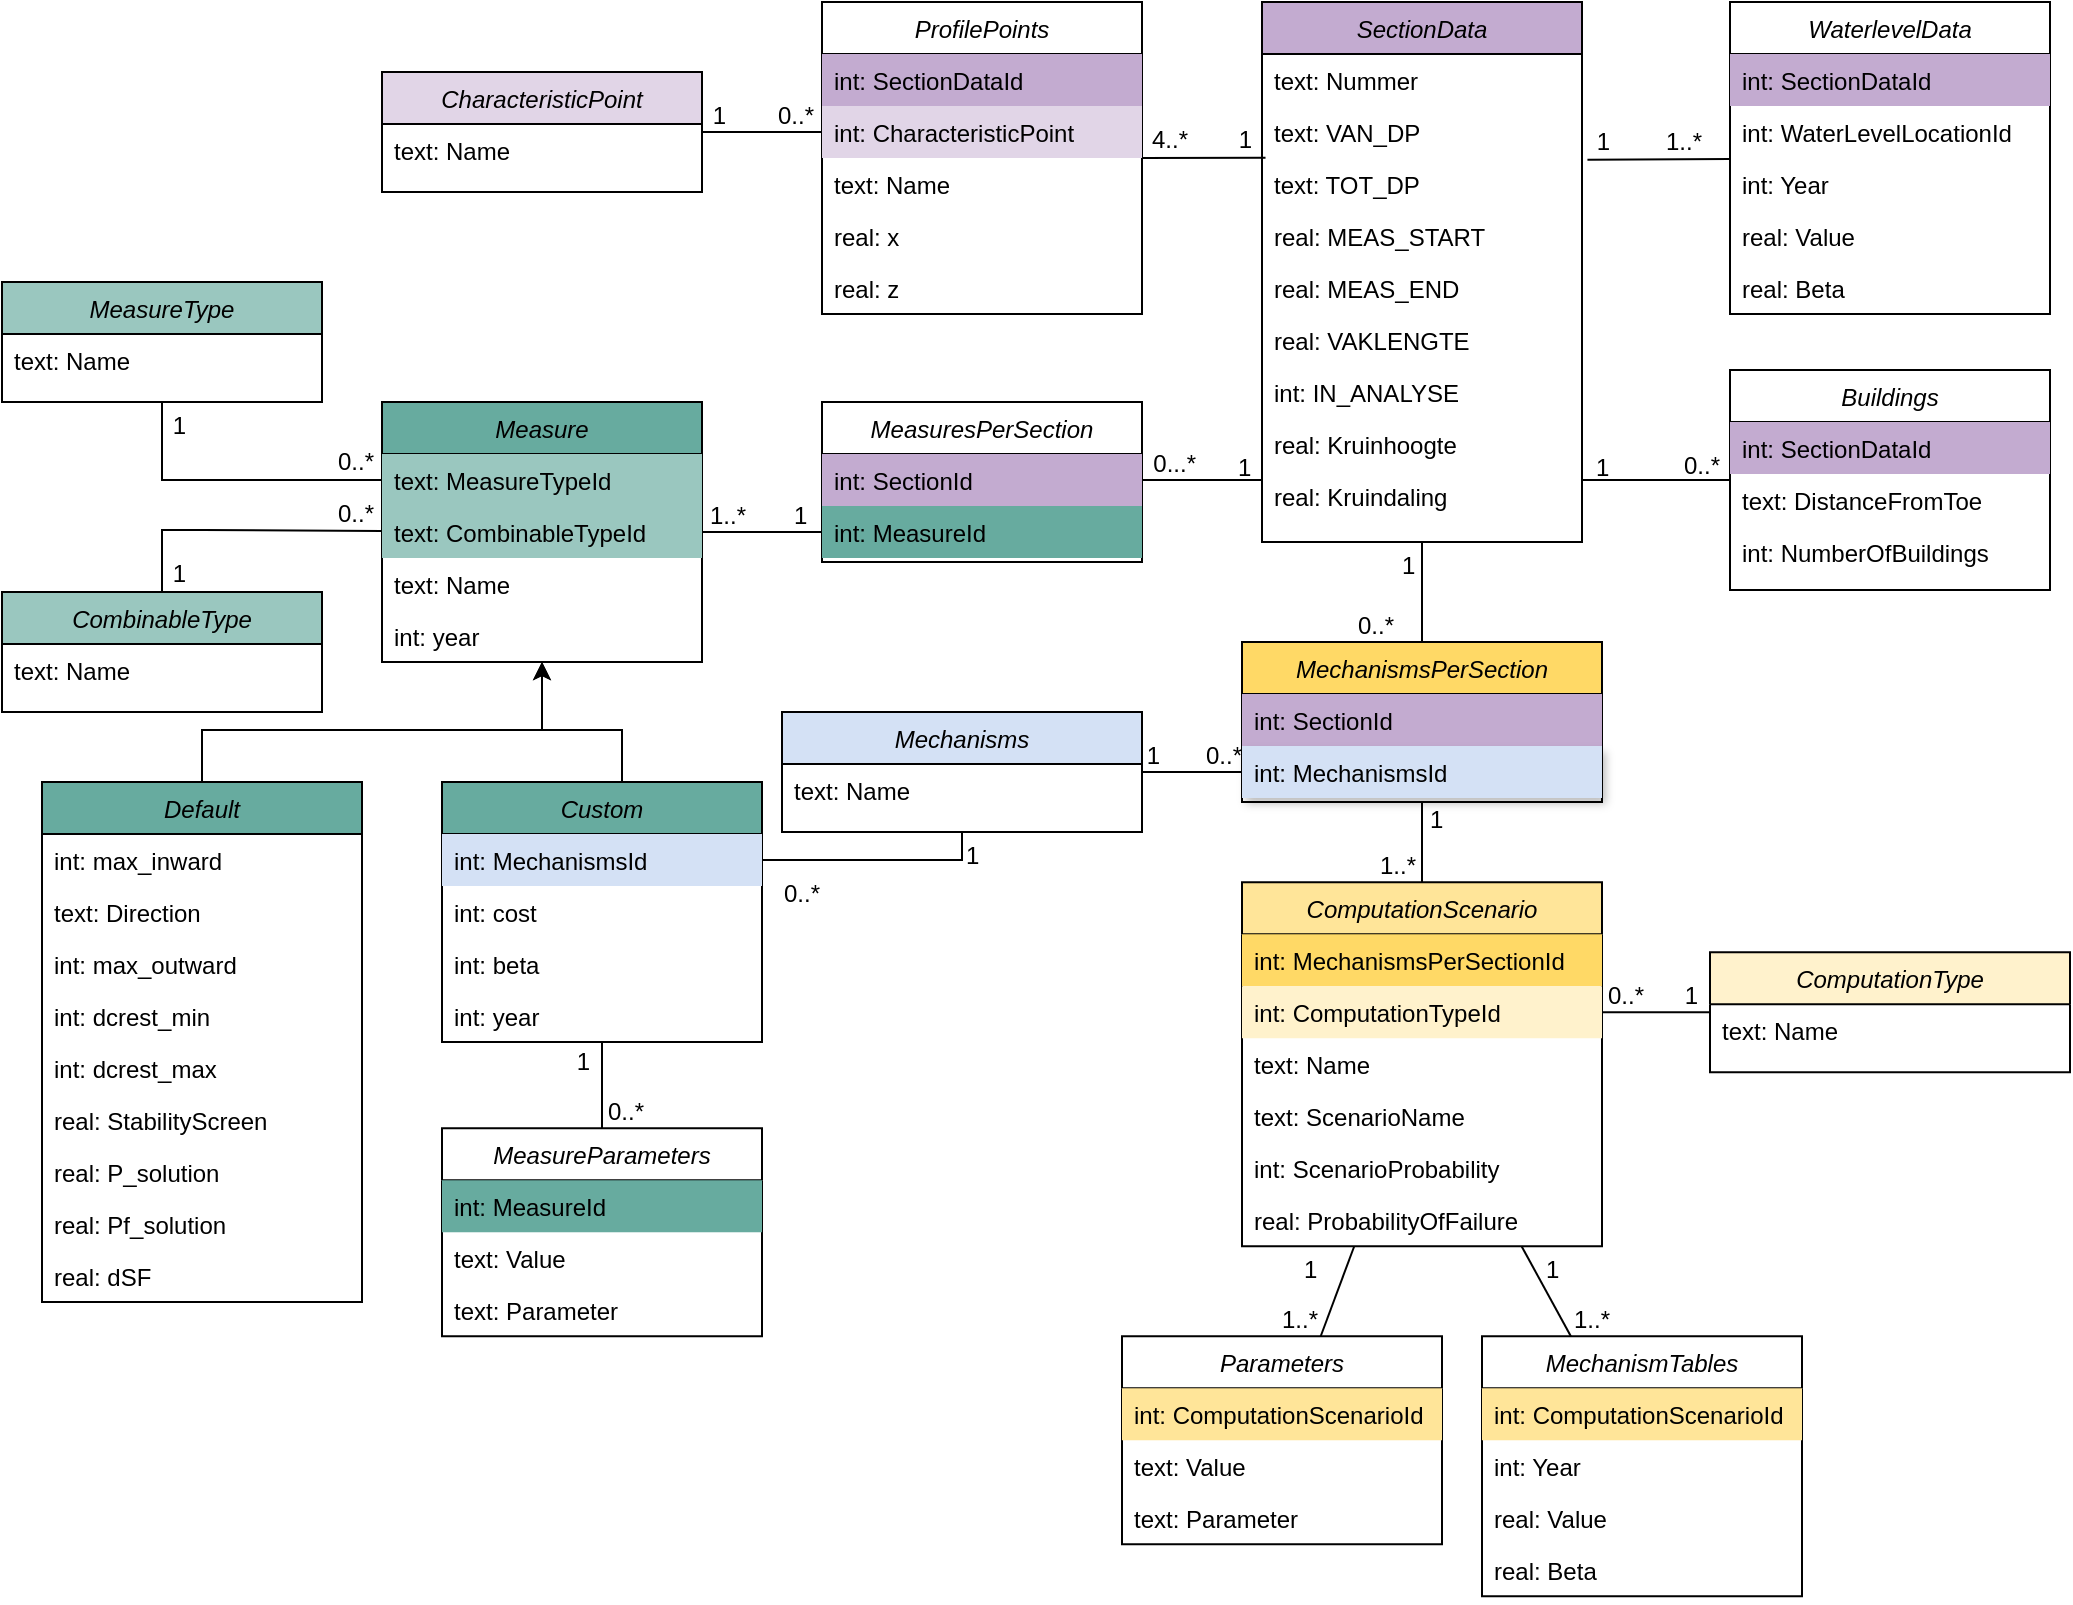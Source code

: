 <mxfile version="21.1.7" type="device">
  <diagram id="mNjlnYg_nOjF6Y673tMy" name="EntityDiagram">
    <mxGraphModel dx="1594" dy="718" grid="1" gridSize="10" guides="1" tooltips="1" connect="1" arrows="1" fold="1" page="1" pageScale="1" pageWidth="1100" pageHeight="850" math="0" shadow="0">
      <root>
        <mxCell id="0" />
        <mxCell id="1" parent="0" />
        <mxCell id="DPpyQiqgtJ2B7GOdtgdo-106" style="edgeStyle=orthogonalEdgeStyle;rounded=0;orthogonalLoop=1;jettySize=auto;html=1;" parent="1" source="DPpyQiqgtJ2B7GOdtgdo-73" target="hgPO8VJ0kVFjweFeaP9n-5" edge="1">
          <mxGeometry relative="1" as="geometry">
            <Array as="points">
              <mxPoint x="160" y="390" />
              <mxPoint x="330" y="390" />
            </Array>
          </mxGeometry>
        </mxCell>
        <mxCell id="DPpyQiqgtJ2B7GOdtgdo-107" style="edgeStyle=orthogonalEdgeStyle;rounded=0;orthogonalLoop=1;jettySize=auto;html=1;" parent="1" source="DPpyQiqgtJ2B7GOdtgdo-87" target="hgPO8VJ0kVFjweFeaP9n-5" edge="1">
          <mxGeometry relative="1" as="geometry">
            <Array as="points">
              <mxPoint x="370" y="390" />
              <mxPoint x="330" y="390" />
            </Array>
          </mxGeometry>
        </mxCell>
        <mxCell id="hgPO8VJ0kVFjweFeaP9n-5" value="Measure" style="swimlane;fontStyle=2;align=center;verticalAlign=top;childLayout=stackLayout;horizontal=1;startSize=26;horizontalStack=0;resizeParent=1;resizeLast=0;collapsible=1;marginBottom=0;rounded=0;shadow=0;strokeWidth=1;fillColor=#67AB9F;" parent="1" vertex="1">
          <mxGeometry x="250" y="226" width="160" height="130" as="geometry">
            <mxRectangle x="230" y="140" width="160" height="26" as="alternateBounds" />
          </mxGeometry>
        </mxCell>
        <mxCell id="hgPO8VJ0kVFjweFeaP9n-7" value="text: MeasureTypeId" style="text;align=left;verticalAlign=top;spacingLeft=4;spacingRight=4;overflow=hidden;rotatable=0;points=[[0,0.5],[1,0.5]];portConstraint=eastwest;rounded=0;shadow=0;html=0;fillColor=#9AC7BF;" parent="hgPO8VJ0kVFjweFeaP9n-5" vertex="1">
          <mxGeometry y="26" width="160" height="26" as="geometry" />
        </mxCell>
        <mxCell id="hgPO8VJ0kVFjweFeaP9n-9" value="text: CombinableTypeId" style="text;align=left;verticalAlign=top;spacingLeft=4;spacingRight=4;overflow=hidden;rotatable=0;points=[[0,0.5],[1,0.5]];portConstraint=eastwest;fillColor=#9AC7BF;" parent="hgPO8VJ0kVFjweFeaP9n-5" vertex="1">
          <mxGeometry y="52" width="160" height="26" as="geometry" />
        </mxCell>
        <mxCell id="hgPO8VJ0kVFjweFeaP9n-6" value="text: Name" style="text;align=left;verticalAlign=top;spacingLeft=4;spacingRight=4;overflow=hidden;rotatable=0;points=[[0,0.5],[1,0.5]];portConstraint=eastwest;rounded=0;shadow=0;html=0;" parent="hgPO8VJ0kVFjweFeaP9n-5" vertex="1">
          <mxGeometry y="78" width="160" height="26" as="geometry" />
        </mxCell>
        <mxCell id="hgPO8VJ0kVFjweFeaP9n-11" value="int: year" style="text;align=left;verticalAlign=top;spacingLeft=4;spacingRight=4;overflow=hidden;rotatable=0;points=[[0,0.5],[1,0.5]];portConstraint=eastwest;" parent="hgPO8VJ0kVFjweFeaP9n-5" vertex="1">
          <mxGeometry y="104" width="160" height="26" as="geometry" />
        </mxCell>
        <mxCell id="hgPO8VJ0kVFjweFeaP9n-20" value="ProfilePoints" style="swimlane;fontStyle=2;align=center;verticalAlign=top;childLayout=stackLayout;horizontal=1;startSize=26;horizontalStack=0;resizeParent=1;resizeLast=0;collapsible=1;marginBottom=0;rounded=0;shadow=0;strokeWidth=1;" parent="1" vertex="1">
          <mxGeometry x="470" y="26" width="160" height="156" as="geometry">
            <mxRectangle x="230" y="140" width="160" height="26" as="alternateBounds" />
          </mxGeometry>
        </mxCell>
        <mxCell id="DPpyQiqgtJ2B7GOdtgdo-23" value="int: SectionDataId" style="text;align=left;verticalAlign=top;spacingLeft=4;spacingRight=4;overflow=hidden;rotatable=0;points=[[0,0.5],[1,0.5]];portConstraint=eastwest;fillColor=#C3ABD0;" parent="hgPO8VJ0kVFjweFeaP9n-20" vertex="1">
          <mxGeometry y="26" width="160" height="26" as="geometry" />
        </mxCell>
        <mxCell id="hgPO8VJ0kVFjweFeaP9n-22" value="int: CharacteristicPoint" style="text;align=left;verticalAlign=top;spacingLeft=4;spacingRight=4;overflow=hidden;rotatable=0;points=[[0,0.5],[1,0.5]];portConstraint=eastwest;rounded=0;shadow=0;html=0;fillColor=#E1D5E7;" parent="hgPO8VJ0kVFjweFeaP9n-20" vertex="1">
          <mxGeometry y="52" width="160" height="26" as="geometry" />
        </mxCell>
        <mxCell id="hgPO8VJ0kVFjweFeaP9n-21" value="text: Name" style="text;align=left;verticalAlign=top;spacingLeft=4;spacingRight=4;overflow=hidden;rotatable=0;points=[[0,0.5],[1,0.5]];portConstraint=eastwest;" parent="hgPO8VJ0kVFjweFeaP9n-20" vertex="1">
          <mxGeometry y="78" width="160" height="26" as="geometry" />
        </mxCell>
        <mxCell id="hgPO8VJ0kVFjweFeaP9n-23" value="real: x" style="text;align=left;verticalAlign=top;spacingLeft=4;spacingRight=4;overflow=hidden;rotatable=0;points=[[0,0.5],[1,0.5]];portConstraint=eastwest;rounded=0;shadow=0;html=0;" parent="hgPO8VJ0kVFjweFeaP9n-20" vertex="1">
          <mxGeometry y="104" width="160" height="26" as="geometry" />
        </mxCell>
        <mxCell id="hgPO8VJ0kVFjweFeaP9n-24" value="real: z" style="text;align=left;verticalAlign=top;spacingLeft=4;spacingRight=4;overflow=hidden;rotatable=0;points=[[0,0.5],[1,0.5]];portConstraint=eastwest;rounded=0;shadow=0;html=0;" parent="hgPO8VJ0kVFjweFeaP9n-20" vertex="1">
          <mxGeometry y="130" width="160" height="26" as="geometry" />
        </mxCell>
        <mxCell id="hgPO8VJ0kVFjweFeaP9n-25" value="MechanismTables" style="swimlane;fontStyle=2;align=center;verticalAlign=top;childLayout=stackLayout;horizontal=1;startSize=26;horizontalStack=0;resizeParent=1;resizeLast=0;collapsible=1;marginBottom=0;rounded=0;shadow=0;strokeWidth=1;fillColor=none;" parent="1" vertex="1">
          <mxGeometry x="800" y="693.13" width="160" height="130" as="geometry">
            <mxRectangle x="230" y="140" width="160" height="26" as="alternateBounds" />
          </mxGeometry>
        </mxCell>
        <mxCell id="DPpyQiqgtJ2B7GOdtgdo-2" value="int: ComputationScenarioId" style="text;align=left;verticalAlign=top;spacingLeft=4;spacingRight=4;overflow=hidden;rotatable=0;points=[[0,0.5],[1,0.5]];portConstraint=eastwest;rounded=0;shadow=0;html=0;fillColor=#FFE599;" parent="hgPO8VJ0kVFjweFeaP9n-25" vertex="1">
          <mxGeometry y="26" width="160" height="26" as="geometry" />
        </mxCell>
        <mxCell id="hgPO8VJ0kVFjweFeaP9n-26" value="int: Year" style="text;align=left;verticalAlign=top;spacingLeft=4;spacingRight=4;overflow=hidden;rotatable=0;points=[[0,0.5],[1,0.5]];portConstraint=eastwest;rounded=0;shadow=0;html=0;" parent="hgPO8VJ0kVFjweFeaP9n-25" vertex="1">
          <mxGeometry y="52" width="160" height="26" as="geometry" />
        </mxCell>
        <mxCell id="hgPO8VJ0kVFjweFeaP9n-27" value="real: Value" style="text;align=left;verticalAlign=top;spacingLeft=4;spacingRight=4;overflow=hidden;rotatable=0;points=[[0,0.5],[1,0.5]];portConstraint=eastwest;rounded=0;shadow=0;html=0;" parent="hgPO8VJ0kVFjweFeaP9n-25" vertex="1">
          <mxGeometry y="78" width="160" height="26" as="geometry" />
        </mxCell>
        <mxCell id="hgPO8VJ0kVFjweFeaP9n-28" value="real: Beta" style="text;align=left;verticalAlign=top;spacingLeft=4;spacingRight=4;overflow=hidden;rotatable=0;points=[[0,0.5],[1,0.5]];portConstraint=eastwest;rounded=0;shadow=0;html=0;" parent="hgPO8VJ0kVFjweFeaP9n-25" vertex="1">
          <mxGeometry y="104" width="160" height="26" as="geometry" />
        </mxCell>
        <mxCell id="hgPO8VJ0kVFjweFeaP9n-29" value="MechanismsPerSection" style="swimlane;fontStyle=2;align=center;verticalAlign=top;childLayout=stackLayout;horizontal=1;startSize=26;horizontalStack=0;resizeParent=1;resizeLast=0;collapsible=1;marginBottom=0;rounded=0;shadow=0;strokeWidth=1;fillColor=#FFD966;" parent="1" vertex="1">
          <mxGeometry x="680" y="346" width="180" height="80" as="geometry">
            <mxRectangle x="230" y="140" width="160" height="26" as="alternateBounds" />
          </mxGeometry>
        </mxCell>
        <mxCell id="hgPO8VJ0kVFjweFeaP9n-30" value="int: SectionId" style="text;align=left;verticalAlign=top;spacingLeft=4;spacingRight=4;overflow=hidden;rotatable=0;points=[[0,0.5],[1,0.5]];portConstraint=eastwest;fillColor=#C3ABD0;" parent="hgPO8VJ0kVFjweFeaP9n-29" vertex="1">
          <mxGeometry y="26" width="180" height="26" as="geometry" />
        </mxCell>
        <mxCell id="hgPO8VJ0kVFjweFeaP9n-32" value="int: MechanismsId" style="text;align=left;verticalAlign=top;spacingLeft=4;spacingRight=4;overflow=hidden;rotatable=0;points=[[0,0.5],[1,0.5]];portConstraint=eastwest;rounded=0;shadow=1;html=0;fillColor=#D4E1F5;" parent="hgPO8VJ0kVFjweFeaP9n-29" vertex="1">
          <mxGeometry y="52" width="180" height="26" as="geometry" />
        </mxCell>
        <mxCell id="hgPO8VJ0kVFjweFeaP9n-33" value="MeasuresPerSection" style="swimlane;fontStyle=2;align=center;verticalAlign=top;childLayout=stackLayout;horizontal=1;startSize=26;horizontalStack=0;resizeParent=1;resizeLast=0;collapsible=1;marginBottom=0;rounded=0;shadow=0;strokeWidth=1;" parent="1" vertex="1">
          <mxGeometry x="470" y="226" width="160" height="80" as="geometry">
            <mxRectangle x="230" y="140" width="160" height="26" as="alternateBounds" />
          </mxGeometry>
        </mxCell>
        <mxCell id="hgPO8VJ0kVFjweFeaP9n-34" value="int: SectionId" style="text;align=left;verticalAlign=top;spacingLeft=4;spacingRight=4;overflow=hidden;rotatable=0;points=[[0,0.5],[1,0.5]];portConstraint=eastwest;fillColor=#C3ABD0;" parent="hgPO8VJ0kVFjweFeaP9n-33" vertex="1">
          <mxGeometry y="26" width="160" height="26" as="geometry" />
        </mxCell>
        <mxCell id="hgPO8VJ0kVFjweFeaP9n-35" value="int: MeasureId" style="text;align=left;verticalAlign=top;spacingLeft=4;spacingRight=4;overflow=hidden;rotatable=0;points=[[0,0.5],[1,0.5]];portConstraint=eastwest;rounded=0;shadow=0;html=0;fillColor=#67AB9F;" parent="hgPO8VJ0kVFjweFeaP9n-33" vertex="1">
          <mxGeometry y="52" width="160" height="26" as="geometry" />
        </mxCell>
        <mxCell id="hgPO8VJ0kVFjweFeaP9n-37" value="WaterlevelData" style="swimlane;fontStyle=2;align=center;verticalAlign=top;childLayout=stackLayout;horizontal=1;startSize=26;horizontalStack=0;resizeParent=1;resizeLast=0;collapsible=1;marginBottom=0;rounded=0;shadow=0;strokeWidth=1;" parent="1" vertex="1">
          <mxGeometry x="924" y="26" width="160" height="156" as="geometry">
            <mxRectangle x="230" y="140" width="160" height="26" as="alternateBounds" />
          </mxGeometry>
        </mxCell>
        <mxCell id="DPpyQiqgtJ2B7GOdtgdo-31" value="int: SectionDataId" style="text;align=left;verticalAlign=top;spacingLeft=4;spacingRight=4;overflow=hidden;rotatable=0;points=[[0,0.5],[1,0.5]];portConstraint=eastwest;fillColor=#C3ABD0;" parent="hgPO8VJ0kVFjweFeaP9n-37" vertex="1">
          <mxGeometry y="26" width="160" height="26" as="geometry" />
        </mxCell>
        <mxCell id="hgPO8VJ0kVFjweFeaP9n-38" value="int: WaterLevelLocationId" style="text;align=left;verticalAlign=top;spacingLeft=4;spacingRight=4;overflow=hidden;rotatable=0;points=[[0,0.5],[1,0.5]];portConstraint=eastwest;" parent="hgPO8VJ0kVFjweFeaP9n-37" vertex="1">
          <mxGeometry y="52" width="160" height="26" as="geometry" />
        </mxCell>
        <mxCell id="hgPO8VJ0kVFjweFeaP9n-39" value="int: Year" style="text;align=left;verticalAlign=top;spacingLeft=4;spacingRight=4;overflow=hidden;rotatable=0;points=[[0,0.5],[1,0.5]];portConstraint=eastwest;rounded=0;shadow=0;html=0;" parent="hgPO8VJ0kVFjweFeaP9n-37" vertex="1">
          <mxGeometry y="78" width="160" height="26" as="geometry" />
        </mxCell>
        <mxCell id="hgPO8VJ0kVFjweFeaP9n-40" value="real: Value" style="text;align=left;verticalAlign=top;spacingLeft=4;spacingRight=4;overflow=hidden;rotatable=0;points=[[0,0.5],[1,0.5]];portConstraint=eastwest;rounded=0;shadow=0;html=0;" parent="hgPO8VJ0kVFjweFeaP9n-37" vertex="1">
          <mxGeometry y="104" width="160" height="26" as="geometry" />
        </mxCell>
        <mxCell id="hgPO8VJ0kVFjweFeaP9n-41" value="real: Beta" style="text;align=left;verticalAlign=top;spacingLeft=4;spacingRight=4;overflow=hidden;rotatable=0;points=[[0,0.5],[1,0.5]];portConstraint=eastwest;rounded=0;shadow=0;html=0;" parent="hgPO8VJ0kVFjweFeaP9n-37" vertex="1">
          <mxGeometry y="130" width="160" height="26" as="geometry" />
        </mxCell>
        <mxCell id="hgPO8VJ0kVFjweFeaP9n-42" value="SectionData" style="swimlane;fontStyle=2;align=center;verticalAlign=top;childLayout=stackLayout;horizontal=1;startSize=26;horizontalStack=0;resizeParent=1;resizeLast=0;collapsible=1;marginBottom=0;rounded=0;shadow=0;strokeWidth=1;fillColor=#C3ABD0;" parent="1" vertex="1">
          <mxGeometry x="690" y="26" width="160" height="270" as="geometry">
            <mxRectangle x="230" y="140" width="160" height="26" as="alternateBounds" />
          </mxGeometry>
        </mxCell>
        <mxCell id="hgPO8VJ0kVFjweFeaP9n-43" value="text: Nummer" style="text;align=left;verticalAlign=top;spacingLeft=4;spacingRight=4;overflow=hidden;rotatable=0;points=[[0,0.5],[1,0.5]];portConstraint=eastwest;rounded=0;shadow=0;html=0;" parent="hgPO8VJ0kVFjweFeaP9n-42" vertex="1">
          <mxGeometry y="26" width="160" height="26" as="geometry" />
        </mxCell>
        <mxCell id="hgPO8VJ0kVFjweFeaP9n-45" value="text: VAN_DP" style="text;align=left;verticalAlign=top;spacingLeft=4;spacingRight=4;overflow=hidden;rotatable=0;points=[[0,0.5],[1,0.5]];portConstraint=eastwest;rounded=0;shadow=0;html=0;" parent="hgPO8VJ0kVFjweFeaP9n-42" vertex="1">
          <mxGeometry y="52" width="160" height="26" as="geometry" />
        </mxCell>
        <mxCell id="hgPO8VJ0kVFjweFeaP9n-46" value="text: TOT_DP" style="text;align=left;verticalAlign=top;spacingLeft=4;spacingRight=4;overflow=hidden;rotatable=0;points=[[0,0.5],[1,0.5]];portConstraint=eastwest;rounded=0;shadow=0;html=0;" parent="hgPO8VJ0kVFjweFeaP9n-42" vertex="1">
          <mxGeometry y="78" width="160" height="26" as="geometry" />
        </mxCell>
        <mxCell id="hgPO8VJ0kVFjweFeaP9n-47" value="real: MEAS_START" style="text;align=left;verticalAlign=top;spacingLeft=4;spacingRight=4;overflow=hidden;rotatable=0;points=[[0,0.5],[1,0.5]];portConstraint=eastwest;rounded=0;shadow=0;html=0;" parent="hgPO8VJ0kVFjweFeaP9n-42" vertex="1">
          <mxGeometry y="104" width="160" height="26" as="geometry" />
        </mxCell>
        <mxCell id="hgPO8VJ0kVFjweFeaP9n-48" value="real: MEAS_END" style="text;align=left;verticalAlign=top;spacingLeft=4;spacingRight=4;overflow=hidden;rotatable=0;points=[[0,0.5],[1,0.5]];portConstraint=eastwest;rounded=0;shadow=0;html=0;" parent="hgPO8VJ0kVFjweFeaP9n-42" vertex="1">
          <mxGeometry y="130" width="160" height="26" as="geometry" />
        </mxCell>
        <mxCell id="hgPO8VJ0kVFjweFeaP9n-49" value="real: VAKLENGTE" style="text;align=left;verticalAlign=top;spacingLeft=4;spacingRight=4;overflow=hidden;rotatable=0;points=[[0,0.5],[1,0.5]];portConstraint=eastwest;rounded=0;shadow=0;html=0;" parent="hgPO8VJ0kVFjweFeaP9n-42" vertex="1">
          <mxGeometry y="156" width="160" height="26" as="geometry" />
        </mxCell>
        <mxCell id="hgPO8VJ0kVFjweFeaP9n-50" value="int: IN_ANALYSE" style="text;align=left;verticalAlign=top;spacingLeft=4;spacingRight=4;overflow=hidden;rotatable=0;points=[[0,0.5],[1,0.5]];portConstraint=eastwest;rounded=0;shadow=0;html=0;" parent="hgPO8VJ0kVFjweFeaP9n-42" vertex="1">
          <mxGeometry y="182" width="160" height="26" as="geometry" />
        </mxCell>
        <mxCell id="hgPO8VJ0kVFjweFeaP9n-51" value="real: Kruinhoogte" style="text;align=left;verticalAlign=top;spacingLeft=4;spacingRight=4;overflow=hidden;rotatable=0;points=[[0,0.5],[1,0.5]];portConstraint=eastwest;rounded=0;shadow=0;html=0;" parent="hgPO8VJ0kVFjweFeaP9n-42" vertex="1">
          <mxGeometry y="208" width="160" height="26" as="geometry" />
        </mxCell>
        <mxCell id="hgPO8VJ0kVFjweFeaP9n-52" value="real: Kruindaling" style="text;align=left;verticalAlign=top;spacingLeft=4;spacingRight=4;overflow=hidden;rotatable=0;points=[[0,0.5],[1,0.5]];portConstraint=eastwest;rounded=0;shadow=0;html=0;" parent="hgPO8VJ0kVFjweFeaP9n-42" vertex="1">
          <mxGeometry y="234" width="160" height="26" as="geometry" />
        </mxCell>
        <mxCell id="hgPO8VJ0kVFjweFeaP9n-66" value="Parameters" style="swimlane;fontStyle=2;align=center;verticalAlign=top;childLayout=stackLayout;horizontal=1;startSize=26;horizontalStack=0;resizeParent=1;resizeLast=0;collapsible=1;marginBottom=0;rounded=0;shadow=0;strokeWidth=1;fillColor=none;" parent="1" vertex="1">
          <mxGeometry x="620" y="693.13" width="160" height="104" as="geometry">
            <mxRectangle x="230" y="140" width="160" height="26" as="alternateBounds" />
          </mxGeometry>
        </mxCell>
        <mxCell id="DPpyQiqgtJ2B7GOdtgdo-1" value="int: ComputationScenarioId" style="text;align=left;verticalAlign=top;spacingLeft=4;spacingRight=4;overflow=hidden;rotatable=0;points=[[0,0.5],[1,0.5]];portConstraint=eastwest;rounded=0;shadow=0;html=0;fillColor=#FFE599;" parent="hgPO8VJ0kVFjweFeaP9n-66" vertex="1">
          <mxGeometry y="26" width="160" height="26" as="geometry" />
        </mxCell>
        <mxCell id="hgPO8VJ0kVFjweFeaP9n-67" value="text: Value" style="text;align=left;verticalAlign=top;spacingLeft=4;spacingRight=4;overflow=hidden;rotatable=0;points=[[0,0.5],[1,0.5]];portConstraint=eastwest;rounded=0;shadow=0;html=0;" parent="hgPO8VJ0kVFjweFeaP9n-66" vertex="1">
          <mxGeometry y="52" width="160" height="26" as="geometry" />
        </mxCell>
        <mxCell id="hgPO8VJ0kVFjweFeaP9n-68" value="text: Parameter" style="text;align=left;verticalAlign=top;spacingLeft=4;spacingRight=4;overflow=hidden;rotatable=0;points=[[0,0.5],[1,0.5]];portConstraint=eastwest;rounded=0;shadow=0;html=0;" parent="hgPO8VJ0kVFjweFeaP9n-66" vertex="1">
          <mxGeometry y="78" width="160" height="26" as="geometry" />
        </mxCell>
        <mxCell id="hgPO8VJ0kVFjweFeaP9n-70" value="ComputationScenario" style="swimlane;fontStyle=2;align=center;verticalAlign=top;childLayout=stackLayout;horizontal=1;startSize=26;horizontalStack=0;resizeParent=1;resizeLast=0;collapsible=1;marginBottom=0;rounded=0;shadow=0;strokeWidth=1;fillColor=#FFE599;" parent="1" vertex="1">
          <mxGeometry x="680" y="466.13" width="180" height="182" as="geometry">
            <mxRectangle x="230" y="140" width="160" height="26" as="alternateBounds" />
          </mxGeometry>
        </mxCell>
        <mxCell id="DPpyQiqgtJ2B7GOdtgdo-3" value="int: MechanismsPerSectionId" style="text;align=left;verticalAlign=top;spacingLeft=4;spacingRight=4;overflow=hidden;rotatable=0;points=[[0,0.5],[1,0.5]];portConstraint=eastwest;rounded=0;shadow=0;html=0;fillColor=#FFD966;" parent="hgPO8VJ0kVFjweFeaP9n-70" vertex="1">
          <mxGeometry y="26" width="180" height="26" as="geometry" />
        </mxCell>
        <mxCell id="hgPO8VJ0kVFjweFeaP9n-59" value="int: ComputationTypeId" style="text;align=left;verticalAlign=top;spacingLeft=4;spacingRight=4;overflow=hidden;rotatable=0;points=[[0,0.5],[1,0.5]];portConstraint=eastwest;rounded=0;shadow=0;html=0;fillColor=#FFF2CC;" parent="hgPO8VJ0kVFjweFeaP9n-70" vertex="1">
          <mxGeometry y="52" width="180" height="26" as="geometry" />
        </mxCell>
        <mxCell id="hgPO8VJ0kVFjweFeaP9n-60" value="text: Name" style="text;align=left;verticalAlign=top;spacingLeft=4;spacingRight=4;overflow=hidden;rotatable=0;points=[[0,0.5],[1,0.5]];portConstraint=eastwest;rounded=0;shadow=0;html=0;" parent="hgPO8VJ0kVFjweFeaP9n-70" vertex="1">
          <mxGeometry y="78" width="180" height="26" as="geometry" />
        </mxCell>
        <mxCell id="hgPO8VJ0kVFjweFeaP9n-62" value="text: ScenarioName" style="text;align=left;verticalAlign=top;spacingLeft=4;spacingRight=4;overflow=hidden;rotatable=0;points=[[0,0.5],[1,0.5]];portConstraint=eastwest;rounded=0;shadow=0;html=0;" parent="hgPO8VJ0kVFjweFeaP9n-70" vertex="1">
          <mxGeometry y="104" width="180" height="26" as="geometry" />
        </mxCell>
        <mxCell id="hgPO8VJ0kVFjweFeaP9n-64" value="int: ScenarioProbability" style="text;align=left;verticalAlign=top;spacingLeft=4;spacingRight=4;overflow=hidden;rotatable=0;points=[[0,0.5],[1,0.5]];portConstraint=eastwest;rounded=0;shadow=0;html=0;" parent="hgPO8VJ0kVFjweFeaP9n-70" vertex="1">
          <mxGeometry y="130" width="180" height="26" as="geometry" />
        </mxCell>
        <mxCell id="hgPO8VJ0kVFjweFeaP9n-63" value="real: ProbabilityOfFailure" style="text;align=left;verticalAlign=top;spacingLeft=4;spacingRight=4;overflow=hidden;rotatable=0;points=[[0,0.5],[1,0.5]];portConstraint=eastwest;rounded=0;shadow=0;html=0;" parent="hgPO8VJ0kVFjweFeaP9n-70" vertex="1">
          <mxGeometry y="156" width="180" height="26" as="geometry" />
        </mxCell>
        <mxCell id="hgPO8VJ0kVFjweFeaP9n-79" value="" style="endArrow=none;html=1;rounded=0;entryX=1;entryY=0.5;entryDx=0;entryDy=0;exitX=0;exitY=0.192;exitDx=0;exitDy=0;exitPerimeter=0;" parent="1" source="hgPO8VJ0kVFjweFeaP9n-52" target="hgPO8VJ0kVFjweFeaP9n-34" edge="1">
          <mxGeometry relative="1" as="geometry">
            <mxPoint x="784" y="346" as="sourcePoint" />
            <mxPoint x="944" y="346" as="targetPoint" />
            <Array as="points" />
          </mxGeometry>
        </mxCell>
        <mxCell id="hgPO8VJ0kVFjweFeaP9n-80" value="1" style="resizable=0;html=1;whiteSpace=wrap;align=left;verticalAlign=bottom;" parent="hgPO8VJ0kVFjweFeaP9n-79" connectable="0" vertex="1">
          <mxGeometry x="-1" relative="1" as="geometry">
            <mxPoint x="-14" y="3" as="offset" />
          </mxGeometry>
        </mxCell>
        <mxCell id="hgPO8VJ0kVFjweFeaP9n-81" value="0...*" style="resizable=0;html=1;whiteSpace=wrap;align=right;verticalAlign=bottom;" parent="hgPO8VJ0kVFjweFeaP9n-79" connectable="0" vertex="1">
          <mxGeometry x="1" relative="1" as="geometry">
            <mxPoint x="28" y="1" as="offset" />
          </mxGeometry>
        </mxCell>
        <mxCell id="hgPO8VJ0kVFjweFeaP9n-82" value="" style="endArrow=none;html=1;rounded=0;" parent="1" target="hgPO8VJ0kVFjweFeaP9n-1" edge="1">
          <mxGeometry relative="1" as="geometry">
            <mxPoint x="850" y="265" as="sourcePoint" />
            <mxPoint x="1054" y="156" as="targetPoint" />
          </mxGeometry>
        </mxCell>
        <mxCell id="hgPO8VJ0kVFjweFeaP9n-83" value="1" style="resizable=0;html=1;whiteSpace=wrap;align=left;verticalAlign=bottom;" parent="hgPO8VJ0kVFjweFeaP9n-82" connectable="0" vertex="1">
          <mxGeometry x="-1" relative="1" as="geometry">
            <mxPoint x="5" y="2" as="offset" />
          </mxGeometry>
        </mxCell>
        <mxCell id="hgPO8VJ0kVFjweFeaP9n-84" value="0..*" style="resizable=0;html=1;whiteSpace=wrap;align=right;verticalAlign=bottom;" parent="hgPO8VJ0kVFjweFeaP9n-82" connectable="0" vertex="1">
          <mxGeometry x="1" relative="1" as="geometry">
            <mxPoint x="-4" y="1" as="offset" />
          </mxGeometry>
        </mxCell>
        <mxCell id="hgPO8VJ0kVFjweFeaP9n-86" value="" style="endArrow=none;html=1;rounded=0;" parent="1" source="hgPO8VJ0kVFjweFeaP9n-29" target="hgPO8VJ0kVFjweFeaP9n-70" edge="1">
          <mxGeometry relative="1" as="geometry">
            <mxPoint x="804" y="206" as="sourcePoint" />
            <mxPoint x="964" y="206" as="targetPoint" />
          </mxGeometry>
        </mxCell>
        <mxCell id="hgPO8VJ0kVFjweFeaP9n-87" value="1" style="resizable=0;html=1;whiteSpace=wrap;align=left;verticalAlign=bottom;" parent="hgPO8VJ0kVFjweFeaP9n-86" connectable="0" vertex="1">
          <mxGeometry x="-1" relative="1" as="geometry">
            <mxPoint x="2" y="17" as="offset" />
          </mxGeometry>
        </mxCell>
        <mxCell id="hgPO8VJ0kVFjweFeaP9n-88" value="1..*" style="resizable=0;html=1;whiteSpace=wrap;align=right;verticalAlign=bottom;fillColor=none;" parent="hgPO8VJ0kVFjweFeaP9n-86" connectable="0" vertex="1">
          <mxGeometry x="1" relative="1" as="geometry">
            <mxPoint x="-2" as="offset" />
          </mxGeometry>
        </mxCell>
        <mxCell id="hgPO8VJ0kVFjweFeaP9n-92" value="" style="endArrow=none;html=1;rounded=0;exitX=0;exitY=0.5;exitDx=0;exitDy=0;" parent="1" source="hgPO8VJ0kVFjweFeaP9n-35" target="hgPO8VJ0kVFjweFeaP9n-5" edge="1">
          <mxGeometry relative="1" as="geometry">
            <mxPoint x="924" y="186" as="sourcePoint" />
            <mxPoint x="1084" y="186" as="targetPoint" />
          </mxGeometry>
        </mxCell>
        <mxCell id="hgPO8VJ0kVFjweFeaP9n-93" value="1" style="resizable=0;html=1;whiteSpace=wrap;align=left;verticalAlign=bottom;" parent="hgPO8VJ0kVFjweFeaP9n-92" connectable="0" vertex="1">
          <mxGeometry x="-1" relative="1" as="geometry">
            <mxPoint x="-16" as="offset" />
          </mxGeometry>
        </mxCell>
        <mxCell id="hgPO8VJ0kVFjweFeaP9n-94" value="1..*" style="resizable=0;html=1;whiteSpace=wrap;align=right;verticalAlign=bottom;" parent="hgPO8VJ0kVFjweFeaP9n-92" connectable="0" vertex="1">
          <mxGeometry x="1" relative="1" as="geometry">
            <mxPoint x="23" as="offset" />
          </mxGeometry>
        </mxCell>
        <mxCell id="hgPO8VJ0kVFjweFeaP9n-1" value="Buildings" style="swimlane;fontStyle=2;align=center;verticalAlign=top;childLayout=stackLayout;horizontal=1;startSize=26;horizontalStack=0;resizeParent=1;resizeLast=0;collapsible=1;marginBottom=0;rounded=0;shadow=0;strokeWidth=1;" parent="1" vertex="1">
          <mxGeometry x="924" y="210" width="160" height="110" as="geometry">
            <mxRectangle x="230" y="140" width="160" height="26" as="alternateBounds" />
          </mxGeometry>
        </mxCell>
        <mxCell id="hgPO8VJ0kVFjweFeaP9n-2" value="int: SectionDataId" style="text;align=left;verticalAlign=top;spacingLeft=4;spacingRight=4;overflow=hidden;rotatable=0;points=[[0,0.5],[1,0.5]];portConstraint=eastwest;fillColor=#C3ABD0;" parent="hgPO8VJ0kVFjweFeaP9n-1" vertex="1">
          <mxGeometry y="26" width="160" height="26" as="geometry" />
        </mxCell>
        <mxCell id="hgPO8VJ0kVFjweFeaP9n-3" value="text: DistanceFromToe" style="text;align=left;verticalAlign=top;spacingLeft=4;spacingRight=4;overflow=hidden;rotatable=0;points=[[0,0.5],[1,0.5]];portConstraint=eastwest;rounded=0;shadow=0;html=0;" parent="hgPO8VJ0kVFjweFeaP9n-1" vertex="1">
          <mxGeometry y="52" width="160" height="26" as="geometry" />
        </mxCell>
        <mxCell id="hgPO8VJ0kVFjweFeaP9n-4" value="int: NumberOfBuildings" style="text;align=left;verticalAlign=top;spacingLeft=4;spacingRight=4;overflow=hidden;rotatable=0;points=[[0,0.5],[1,0.5]];portConstraint=eastwest;rounded=0;shadow=0;html=0;" parent="hgPO8VJ0kVFjweFeaP9n-1" vertex="1">
          <mxGeometry y="78" width="160" height="26" as="geometry" />
        </mxCell>
        <mxCell id="hgPO8VJ0kVFjweFeaP9n-105" value="" style="endArrow=none;html=1;rounded=0;" parent="1" source="hgPO8VJ0kVFjweFeaP9n-70" target="hgPO8VJ0kVFjweFeaP9n-25" edge="1">
          <mxGeometry relative="1" as="geometry">
            <mxPoint x="1204" y="476.13" as="sourcePoint" />
            <mxPoint x="1364" y="476.13" as="targetPoint" />
          </mxGeometry>
        </mxCell>
        <mxCell id="hgPO8VJ0kVFjweFeaP9n-106" value="1" style="resizable=0;html=1;whiteSpace=wrap;align=left;verticalAlign=bottom;" parent="hgPO8VJ0kVFjweFeaP9n-105" connectable="0" vertex="1">
          <mxGeometry x="-1" relative="1" as="geometry">
            <mxPoint x="10" y="20" as="offset" />
          </mxGeometry>
        </mxCell>
        <mxCell id="hgPO8VJ0kVFjweFeaP9n-107" value="1..*" style="resizable=0;html=1;whiteSpace=wrap;align=right;verticalAlign=bottom;" parent="hgPO8VJ0kVFjweFeaP9n-105" connectable="0" vertex="1">
          <mxGeometry x="1" relative="1" as="geometry">
            <mxPoint x="21" as="offset" />
          </mxGeometry>
        </mxCell>
        <mxCell id="hgPO8VJ0kVFjweFeaP9n-108" value="" style="endArrow=none;html=1;rounded=0;" parent="1" source="hgPO8VJ0kVFjweFeaP9n-70" target="hgPO8VJ0kVFjweFeaP9n-66" edge="1">
          <mxGeometry relative="1" as="geometry">
            <mxPoint x="944" y="650.7" as="sourcePoint" />
            <mxPoint x="1104" y="650.7" as="targetPoint" />
          </mxGeometry>
        </mxCell>
        <mxCell id="hgPO8VJ0kVFjweFeaP9n-109" value="1" style="resizable=0;html=1;whiteSpace=wrap;align=left;verticalAlign=bottom;" parent="hgPO8VJ0kVFjweFeaP9n-108" connectable="0" vertex="1">
          <mxGeometry x="-1" relative="1" as="geometry">
            <mxPoint x="-27" y="20" as="offset" />
          </mxGeometry>
        </mxCell>
        <mxCell id="hgPO8VJ0kVFjweFeaP9n-110" value="1..*" style="resizable=0;html=1;whiteSpace=wrap;align=right;verticalAlign=bottom;" parent="hgPO8VJ0kVFjweFeaP9n-108" connectable="0" vertex="1">
          <mxGeometry x="1" relative="1" as="geometry" />
        </mxCell>
        <mxCell id="DPpyQiqgtJ2B7GOdtgdo-4" value="Mechanisms" style="swimlane;fontStyle=2;align=center;verticalAlign=top;childLayout=stackLayout;horizontal=1;startSize=26;horizontalStack=0;resizeParent=1;resizeLast=0;collapsible=1;marginBottom=0;rounded=0;shadow=0;strokeWidth=1;fillColor=#D4E1F5;" parent="1" vertex="1">
          <mxGeometry x="450" y="381" width="180" height="60" as="geometry">
            <mxRectangle x="230" y="140" width="160" height="26" as="alternateBounds" />
          </mxGeometry>
        </mxCell>
        <mxCell id="DPpyQiqgtJ2B7GOdtgdo-6" value="text: Name" style="text;align=left;verticalAlign=top;spacingLeft=4;spacingRight=4;overflow=hidden;rotatable=0;points=[[0,0.5],[1,0.5]];portConstraint=eastwest;rounded=0;shadow=0;html=0;" parent="DPpyQiqgtJ2B7GOdtgdo-4" vertex="1">
          <mxGeometry y="26" width="180" height="26" as="geometry" />
        </mxCell>
        <mxCell id="DPpyQiqgtJ2B7GOdtgdo-32" value="CharacteristicPoint" style="swimlane;fontStyle=2;align=center;verticalAlign=top;childLayout=stackLayout;horizontal=1;startSize=26;horizontalStack=0;resizeParent=1;resizeLast=0;collapsible=1;marginBottom=0;rounded=0;shadow=0;strokeWidth=1;fillColor=#E1D5E7;" parent="1" vertex="1">
          <mxGeometry x="250" y="61" width="160" height="60" as="geometry">
            <mxRectangle x="230" y="140" width="160" height="26" as="alternateBounds" />
          </mxGeometry>
        </mxCell>
        <mxCell id="DPpyQiqgtJ2B7GOdtgdo-33" value="text: Name" style="text;align=left;verticalAlign=top;spacingLeft=4;spacingRight=4;overflow=hidden;rotatable=0;points=[[0,0.5],[1,0.5]];portConstraint=eastwest;" parent="DPpyQiqgtJ2B7GOdtgdo-32" vertex="1">
          <mxGeometry y="26" width="160" height="26" as="geometry" />
        </mxCell>
        <mxCell id="DPpyQiqgtJ2B7GOdtgdo-35" value="" style="endArrow=none;html=1;rounded=0;" parent="1" source="hgPO8VJ0kVFjweFeaP9n-32" target="DPpyQiqgtJ2B7GOdtgdo-4" edge="1">
          <mxGeometry relative="1" as="geometry">
            <mxPoint x="804" y="409" as="sourcePoint" />
            <mxPoint x="924" y="336" as="targetPoint" />
          </mxGeometry>
        </mxCell>
        <mxCell id="DPpyQiqgtJ2B7GOdtgdo-36" value="0..*" style="resizable=0;html=1;whiteSpace=wrap;align=left;verticalAlign=bottom;" parent="DPpyQiqgtJ2B7GOdtgdo-35" connectable="0" vertex="1">
          <mxGeometry x="-1" relative="1" as="geometry">
            <mxPoint x="-20" as="offset" />
          </mxGeometry>
        </mxCell>
        <mxCell id="DPpyQiqgtJ2B7GOdtgdo-37" value="1" style="resizable=0;html=1;whiteSpace=wrap;align=right;verticalAlign=bottom;" parent="DPpyQiqgtJ2B7GOdtgdo-35" connectable="0" vertex="1">
          <mxGeometry x="1" relative="1" as="geometry">
            <mxPoint x="10" as="offset" />
          </mxGeometry>
        </mxCell>
        <mxCell id="DPpyQiqgtJ2B7GOdtgdo-38" value="" style="endArrow=none;html=1;rounded=0;entryX=0.011;entryY=0.996;entryDx=0;entryDy=0;entryPerimeter=0;" parent="1" source="hgPO8VJ0kVFjweFeaP9n-20" target="hgPO8VJ0kVFjweFeaP9n-45" edge="1">
          <mxGeometry relative="1" as="geometry">
            <mxPoint x="524" y="116" as="sourcePoint" />
            <mxPoint x="594" y="116" as="targetPoint" />
          </mxGeometry>
        </mxCell>
        <mxCell id="DPpyQiqgtJ2B7GOdtgdo-39" value="4..*" style="resizable=0;html=1;whiteSpace=wrap;align=left;verticalAlign=bottom;" parent="DPpyQiqgtJ2B7GOdtgdo-38" connectable="0" vertex="1">
          <mxGeometry x="-1" relative="1" as="geometry">
            <mxPoint x="3" as="offset" />
          </mxGeometry>
        </mxCell>
        <mxCell id="DPpyQiqgtJ2B7GOdtgdo-40" value="1" style="resizable=0;html=1;whiteSpace=wrap;align=right;verticalAlign=bottom;" parent="DPpyQiqgtJ2B7GOdtgdo-38" connectable="0" vertex="1">
          <mxGeometry x="1" relative="1" as="geometry">
            <mxPoint x="-5" as="offset" />
          </mxGeometry>
        </mxCell>
        <mxCell id="DPpyQiqgtJ2B7GOdtgdo-41" value="" style="endArrow=none;html=1;rounded=0;entryX=1.017;entryY=0.033;entryDx=0;entryDy=0;entryPerimeter=0;" parent="1" source="hgPO8VJ0kVFjweFeaP9n-37" target="hgPO8VJ0kVFjweFeaP9n-46" edge="1">
          <mxGeometry relative="1" as="geometry">
            <mxPoint x="604" y="152" as="sourcePoint" />
            <mxPoint x="524" y="133" as="targetPoint" />
          </mxGeometry>
        </mxCell>
        <mxCell id="DPpyQiqgtJ2B7GOdtgdo-42" value="1..*" style="resizable=0;html=1;whiteSpace=wrap;align=left;verticalAlign=bottom;" parent="DPpyQiqgtJ2B7GOdtgdo-41" connectable="0" vertex="1">
          <mxGeometry x="-1" relative="1" as="geometry">
            <mxPoint x="-34" as="offset" />
          </mxGeometry>
        </mxCell>
        <mxCell id="DPpyQiqgtJ2B7GOdtgdo-43" value="1" style="resizable=0;html=1;whiteSpace=wrap;align=right;verticalAlign=bottom;" parent="DPpyQiqgtJ2B7GOdtgdo-41" connectable="0" vertex="1">
          <mxGeometry x="1" relative="1" as="geometry">
            <mxPoint x="13" as="offset" />
          </mxGeometry>
        </mxCell>
        <mxCell id="DPpyQiqgtJ2B7GOdtgdo-45" value="" style="endArrow=none;html=1;rounded=0;exitX=0;exitY=0.5;exitDx=0;exitDy=0;" parent="1" source="hgPO8VJ0kVFjweFeaP9n-22" target="DPpyQiqgtJ2B7GOdtgdo-32" edge="1">
          <mxGeometry relative="1" as="geometry">
            <mxPoint x="524" y="133" as="sourcePoint" />
            <mxPoint x="604" y="152" as="targetPoint" />
          </mxGeometry>
        </mxCell>
        <mxCell id="DPpyQiqgtJ2B7GOdtgdo-46" value="0..*" style="resizable=0;html=1;whiteSpace=wrap;align=left;verticalAlign=bottom;" parent="DPpyQiqgtJ2B7GOdtgdo-45" connectable="0" vertex="1">
          <mxGeometry x="-1" relative="1" as="geometry">
            <mxPoint x="-24" as="offset" />
          </mxGeometry>
        </mxCell>
        <mxCell id="DPpyQiqgtJ2B7GOdtgdo-47" value="1" style="resizable=0;html=1;whiteSpace=wrap;align=right;verticalAlign=bottom;" parent="DPpyQiqgtJ2B7GOdtgdo-45" connectable="0" vertex="1">
          <mxGeometry x="1" relative="1" as="geometry">
            <mxPoint x="13" as="offset" />
          </mxGeometry>
        </mxCell>
        <mxCell id="DPpyQiqgtJ2B7GOdtgdo-48" value="ComputationType" style="swimlane;fontStyle=2;align=center;verticalAlign=top;childLayout=stackLayout;horizontal=1;startSize=26;horizontalStack=0;resizeParent=1;resizeLast=0;collapsible=1;marginBottom=0;rounded=0;shadow=0;strokeWidth=1;fillColor=#FFF2CC;" parent="1" vertex="1">
          <mxGeometry x="914" y="501.13" width="180" height="60" as="geometry">
            <mxRectangle x="230" y="140" width="160" height="26" as="alternateBounds" />
          </mxGeometry>
        </mxCell>
        <mxCell id="DPpyQiqgtJ2B7GOdtgdo-49" value="text: Name" style="text;align=left;verticalAlign=top;spacingLeft=4;spacingRight=4;overflow=hidden;rotatable=0;points=[[0,0.5],[1,0.5]];portConstraint=eastwest;rounded=0;shadow=0;html=0;" parent="DPpyQiqgtJ2B7GOdtgdo-48" vertex="1">
          <mxGeometry y="26" width="180" height="26" as="geometry" />
        </mxCell>
        <mxCell id="DPpyQiqgtJ2B7GOdtgdo-50" value="" style="endArrow=none;html=1;rounded=0;" parent="1" source="hgPO8VJ0kVFjweFeaP9n-59" target="DPpyQiqgtJ2B7GOdtgdo-48" edge="1">
          <mxGeometry relative="1" as="geometry">
            <mxPoint x="844" y="535.79" as="sourcePoint" />
            <mxPoint x="914" y="535.79" as="targetPoint" />
          </mxGeometry>
        </mxCell>
        <mxCell id="DPpyQiqgtJ2B7GOdtgdo-51" value="0..*" style="resizable=0;html=1;whiteSpace=wrap;align=left;verticalAlign=bottom;" parent="DPpyQiqgtJ2B7GOdtgdo-50" connectable="0" vertex="1">
          <mxGeometry x="-1" relative="1" as="geometry">
            <mxPoint x="1" as="offset" />
          </mxGeometry>
        </mxCell>
        <mxCell id="DPpyQiqgtJ2B7GOdtgdo-52" value="1" style="resizable=0;html=1;whiteSpace=wrap;align=right;verticalAlign=bottom;" parent="DPpyQiqgtJ2B7GOdtgdo-50" connectable="0" vertex="1">
          <mxGeometry x="1" relative="1" as="geometry">
            <mxPoint x="-5" as="offset" />
          </mxGeometry>
        </mxCell>
        <mxCell id="DPpyQiqgtJ2B7GOdtgdo-55" value="" style="endArrow=none;html=1;rounded=0;" parent="1" source="hgPO8VJ0kVFjweFeaP9n-42" target="hgPO8VJ0kVFjweFeaP9n-29" edge="1">
          <mxGeometry relative="1" as="geometry">
            <mxPoint x="714" y="306" as="sourcePoint" />
            <mxPoint x="715" y="346" as="targetPoint" />
          </mxGeometry>
        </mxCell>
        <mxCell id="DPpyQiqgtJ2B7GOdtgdo-56" value="1" style="resizable=0;html=1;whiteSpace=wrap;align=left;verticalAlign=bottom;" parent="DPpyQiqgtJ2B7GOdtgdo-55" connectable="0" vertex="1">
          <mxGeometry x="-1" relative="1" as="geometry">
            <mxPoint x="-12" y="20" as="offset" />
          </mxGeometry>
        </mxCell>
        <mxCell id="DPpyQiqgtJ2B7GOdtgdo-57" value="0..*" style="resizable=0;html=1;whiteSpace=wrap;align=right;verticalAlign=bottom;" parent="DPpyQiqgtJ2B7GOdtgdo-55" connectable="0" vertex="1">
          <mxGeometry x="1" relative="1" as="geometry">
            <mxPoint x="-13" as="offset" />
          </mxGeometry>
        </mxCell>
        <mxCell id="DPpyQiqgtJ2B7GOdtgdo-73" value="Default" style="swimlane;fontStyle=2;align=center;verticalAlign=top;childLayout=stackLayout;horizontal=1;startSize=26;horizontalStack=0;resizeParent=1;resizeLast=0;collapsible=1;marginBottom=0;rounded=0;shadow=0;strokeWidth=1;fillColor=#67AB9F;" parent="1" vertex="1">
          <mxGeometry x="80" y="416" width="160" height="260" as="geometry">
            <mxRectangle x="230" y="140" width="160" height="26" as="alternateBounds" />
          </mxGeometry>
        </mxCell>
        <mxCell id="DPpyQiqgtJ2B7GOdtgdo-79" value="int: max_inward" style="text;align=left;verticalAlign=top;spacingLeft=4;spacingRight=4;overflow=hidden;rotatable=0;points=[[0,0.5],[1,0.5]];portConstraint=eastwest;" parent="DPpyQiqgtJ2B7GOdtgdo-73" vertex="1">
          <mxGeometry y="26" width="160" height="26" as="geometry" />
        </mxCell>
        <mxCell id="hgPO8VJ0kVFjweFeaP9n-10" value="text: Direction" style="text;align=left;verticalAlign=top;spacingLeft=4;spacingRight=4;overflow=hidden;rotatable=0;points=[[0,0.5],[1,0.5]];portConstraint=eastwest;" parent="DPpyQiqgtJ2B7GOdtgdo-73" vertex="1">
          <mxGeometry y="52" width="160" height="26" as="geometry" />
        </mxCell>
        <mxCell id="DPpyQiqgtJ2B7GOdtgdo-80" value="int: max_outward" style="text;align=left;verticalAlign=top;spacingLeft=4;spacingRight=4;overflow=hidden;rotatable=0;points=[[0,0.5],[1,0.5]];portConstraint=eastwest;" parent="DPpyQiqgtJ2B7GOdtgdo-73" vertex="1">
          <mxGeometry y="78" width="160" height="26" as="geometry" />
        </mxCell>
        <mxCell id="DPpyQiqgtJ2B7GOdtgdo-81" value="int: dcrest_min" style="text;align=left;verticalAlign=top;spacingLeft=4;spacingRight=4;overflow=hidden;rotatable=0;points=[[0,0.5],[1,0.5]];portConstraint=eastwest;" parent="DPpyQiqgtJ2B7GOdtgdo-73" vertex="1">
          <mxGeometry y="104" width="160" height="26" as="geometry" />
        </mxCell>
        <mxCell id="DPpyQiqgtJ2B7GOdtgdo-82" value="int: dcrest_max" style="text;align=left;verticalAlign=top;spacingLeft=4;spacingRight=4;overflow=hidden;rotatable=0;points=[[0,0.5],[1,0.5]];portConstraint=eastwest;" parent="DPpyQiqgtJ2B7GOdtgdo-73" vertex="1">
          <mxGeometry y="130" width="160" height="26" as="geometry" />
        </mxCell>
        <mxCell id="DPpyQiqgtJ2B7GOdtgdo-83" value="real: StabilityScreen" style="text;align=left;verticalAlign=top;spacingLeft=4;spacingRight=4;overflow=hidden;rotatable=0;points=[[0,0.5],[1,0.5]];portConstraint=eastwest;" parent="DPpyQiqgtJ2B7GOdtgdo-73" vertex="1">
          <mxGeometry y="156" width="160" height="26" as="geometry" />
        </mxCell>
        <mxCell id="DPpyQiqgtJ2B7GOdtgdo-84" value="real: P_solution" style="text;align=left;verticalAlign=top;spacingLeft=4;spacingRight=4;overflow=hidden;rotatable=0;points=[[0,0.5],[1,0.5]];portConstraint=eastwest;" parent="DPpyQiqgtJ2B7GOdtgdo-73" vertex="1">
          <mxGeometry y="182" width="160" height="26" as="geometry" />
        </mxCell>
        <mxCell id="DPpyQiqgtJ2B7GOdtgdo-85" value="real: Pf_solution" style="text;align=left;verticalAlign=top;spacingLeft=4;spacingRight=4;overflow=hidden;rotatable=0;points=[[0,0.5],[1,0.5]];portConstraint=eastwest;" parent="DPpyQiqgtJ2B7GOdtgdo-73" vertex="1">
          <mxGeometry y="208" width="160" height="26" as="geometry" />
        </mxCell>
        <mxCell id="DPpyQiqgtJ2B7GOdtgdo-86" value="real: dSF" style="text;align=left;verticalAlign=top;spacingLeft=4;spacingRight=4;overflow=hidden;rotatable=0;points=[[0,0.5],[1,0.5]];portConstraint=eastwest;" parent="DPpyQiqgtJ2B7GOdtgdo-73" vertex="1">
          <mxGeometry y="234" width="160" height="26" as="geometry" />
        </mxCell>
        <mxCell id="DPpyQiqgtJ2B7GOdtgdo-87" value="Custom" style="swimlane;fontStyle=2;align=center;verticalAlign=top;childLayout=stackLayout;horizontal=1;startSize=26;horizontalStack=0;resizeParent=1;resizeLast=0;collapsible=1;marginBottom=0;rounded=0;shadow=0;strokeWidth=1;fillColor=#67AB9F;" parent="1" vertex="1">
          <mxGeometry x="280" y="416" width="160" height="130" as="geometry">
            <mxRectangle x="230" y="140" width="160" height="26" as="alternateBounds" />
          </mxGeometry>
        </mxCell>
        <mxCell id="DPpyQiqgtJ2B7GOdtgdo-122" value="int: MechanismsId" style="text;align=left;verticalAlign=top;spacingLeft=4;spacingRight=4;overflow=hidden;rotatable=0;points=[[0,0.5],[1,0.5]];portConstraint=eastwest;fillColor=#D4E1F5;" parent="DPpyQiqgtJ2B7GOdtgdo-87" vertex="1">
          <mxGeometry y="26" width="160" height="26" as="geometry" />
        </mxCell>
        <mxCell id="DPpyQiqgtJ2B7GOdtgdo-121" value="int: cost" style="text;align=left;verticalAlign=top;spacingLeft=4;spacingRight=4;overflow=hidden;rotatable=0;points=[[0,0.5],[1,0.5]];portConstraint=eastwest;" parent="DPpyQiqgtJ2B7GOdtgdo-87" vertex="1">
          <mxGeometry y="52" width="160" height="26" as="geometry" />
        </mxCell>
        <mxCell id="DPpyQiqgtJ2B7GOdtgdo-123" value="int: beta" style="text;align=left;verticalAlign=top;spacingLeft=4;spacingRight=4;overflow=hidden;rotatable=0;points=[[0,0.5],[1,0.5]];portConstraint=eastwest;" parent="DPpyQiqgtJ2B7GOdtgdo-87" vertex="1">
          <mxGeometry y="78" width="160" height="26" as="geometry" />
        </mxCell>
        <mxCell id="DPpyQiqgtJ2B7GOdtgdo-124" value="int: year" style="text;align=left;verticalAlign=top;spacingLeft=4;spacingRight=4;overflow=hidden;rotatable=0;points=[[0,0.5],[1,0.5]];portConstraint=eastwest;" parent="DPpyQiqgtJ2B7GOdtgdo-87" vertex="1">
          <mxGeometry y="104" width="160" height="26" as="geometry" />
        </mxCell>
        <mxCell id="DPpyQiqgtJ2B7GOdtgdo-109" value="MeasureType" style="swimlane;fontStyle=2;align=center;verticalAlign=top;childLayout=stackLayout;horizontal=1;startSize=26;horizontalStack=0;resizeParent=1;resizeLast=0;collapsible=1;marginBottom=0;rounded=0;shadow=0;strokeWidth=1;fillColor=#9AC7BF;" parent="1" vertex="1">
          <mxGeometry x="60" y="166" width="160" height="60" as="geometry">
            <mxRectangle x="230" y="140" width="160" height="26" as="alternateBounds" />
          </mxGeometry>
        </mxCell>
        <mxCell id="DPpyQiqgtJ2B7GOdtgdo-110" value="text: Name" style="text;align=left;verticalAlign=top;spacingLeft=4;spacingRight=4;overflow=hidden;rotatable=0;points=[[0,0.5],[1,0.5]];portConstraint=eastwest;" parent="DPpyQiqgtJ2B7GOdtgdo-109" vertex="1">
          <mxGeometry y="26" width="160" height="26" as="geometry" />
        </mxCell>
        <mxCell id="DPpyQiqgtJ2B7GOdtgdo-111" value="MeasureParameters" style="swimlane;fontStyle=2;align=center;verticalAlign=top;childLayout=stackLayout;horizontal=1;startSize=26;horizontalStack=0;resizeParent=1;resizeLast=0;collapsible=1;marginBottom=0;rounded=0;shadow=0;strokeWidth=1;fillColor=none;" parent="1" vertex="1">
          <mxGeometry x="280" y="589.13" width="160" height="104" as="geometry">
            <mxRectangle x="230" y="140" width="160" height="26" as="alternateBounds" />
          </mxGeometry>
        </mxCell>
        <mxCell id="DPpyQiqgtJ2B7GOdtgdo-112" value="int: MeasureId" style="text;align=left;verticalAlign=top;spacingLeft=4;spacingRight=4;overflow=hidden;rotatable=0;points=[[0,0.5],[1,0.5]];portConstraint=eastwest;rounded=0;shadow=0;html=0;fillColor=#67AB9F;" parent="DPpyQiqgtJ2B7GOdtgdo-111" vertex="1">
          <mxGeometry y="26" width="160" height="26" as="geometry" />
        </mxCell>
        <mxCell id="DPpyQiqgtJ2B7GOdtgdo-113" value="text: Value" style="text;align=left;verticalAlign=top;spacingLeft=4;spacingRight=4;overflow=hidden;rotatable=0;points=[[0,0.5],[1,0.5]];portConstraint=eastwest;rounded=0;shadow=0;html=0;" parent="DPpyQiqgtJ2B7GOdtgdo-111" vertex="1">
          <mxGeometry y="52" width="160" height="26" as="geometry" />
        </mxCell>
        <mxCell id="DPpyQiqgtJ2B7GOdtgdo-114" value="text: Parameter" style="text;align=left;verticalAlign=top;spacingLeft=4;spacingRight=4;overflow=hidden;rotatable=0;points=[[0,0.5],[1,0.5]];portConstraint=eastwest;rounded=0;shadow=0;html=0;" parent="DPpyQiqgtJ2B7GOdtgdo-111" vertex="1">
          <mxGeometry y="78" width="160" height="26" as="geometry" />
        </mxCell>
        <mxCell id="DPpyQiqgtJ2B7GOdtgdo-125" value="" style="endArrow=none;html=1;rounded=0;" parent="1" source="DPpyQiqgtJ2B7GOdtgdo-111" target="DPpyQiqgtJ2B7GOdtgdo-87" edge="1">
          <mxGeometry relative="1" as="geometry">
            <mxPoint x="460" y="591" as="sourcePoint" />
            <mxPoint x="530" y="591" as="targetPoint" />
          </mxGeometry>
        </mxCell>
        <mxCell id="DPpyQiqgtJ2B7GOdtgdo-126" value="0..*" style="resizable=0;html=1;whiteSpace=wrap;align=left;verticalAlign=bottom;" parent="DPpyQiqgtJ2B7GOdtgdo-125" connectable="0" vertex="1">
          <mxGeometry x="-1" relative="1" as="geometry">
            <mxPoint x="1" as="offset" />
          </mxGeometry>
        </mxCell>
        <mxCell id="DPpyQiqgtJ2B7GOdtgdo-127" value="1" style="resizable=0;html=1;whiteSpace=wrap;align=right;verticalAlign=bottom;" parent="DPpyQiqgtJ2B7GOdtgdo-125" connectable="0" vertex="1">
          <mxGeometry x="1" relative="1" as="geometry">
            <mxPoint x="-5" y="18" as="offset" />
          </mxGeometry>
        </mxCell>
        <mxCell id="DPpyQiqgtJ2B7GOdtgdo-129" value="" style="endArrow=none;html=1;rounded=0;" parent="1" source="DPpyQiqgtJ2B7GOdtgdo-4" target="DPpyQiqgtJ2B7GOdtgdo-122" edge="1">
          <mxGeometry relative="1" as="geometry">
            <mxPoint x="480" y="411" as="sourcePoint" />
            <mxPoint x="458" y="506.13" as="targetPoint" />
            <Array as="points">
              <mxPoint x="540" y="455" />
            </Array>
          </mxGeometry>
        </mxCell>
        <mxCell id="DPpyQiqgtJ2B7GOdtgdo-130" value="1" style="resizable=0;html=1;whiteSpace=wrap;align=left;verticalAlign=bottom;" parent="DPpyQiqgtJ2B7GOdtgdo-129" connectable="0" vertex="1">
          <mxGeometry x="-1" relative="1" as="geometry">
            <mxPoint y="20" as="offset" />
          </mxGeometry>
        </mxCell>
        <mxCell id="DPpyQiqgtJ2B7GOdtgdo-131" value="0..*" style="resizable=0;html=1;whiteSpace=wrap;align=right;verticalAlign=bottom;" parent="DPpyQiqgtJ2B7GOdtgdo-129" connectable="0" vertex="1">
          <mxGeometry x="1" relative="1" as="geometry">
            <mxPoint x="30" y="25" as="offset" />
          </mxGeometry>
        </mxCell>
        <mxCell id="DPpyQiqgtJ2B7GOdtgdo-132" value="" style="endArrow=none;html=1;rounded=0;" parent="1" source="hgPO8VJ0kVFjweFeaP9n-7" target="DPpyQiqgtJ2B7GOdtgdo-109" edge="1">
          <mxGeometry relative="1" as="geometry">
            <mxPoint x="250" y="176" as="sourcePoint" />
            <mxPoint x="200" y="176" as="targetPoint" />
            <Array as="points">
              <mxPoint x="140" y="265" />
            </Array>
          </mxGeometry>
        </mxCell>
        <mxCell id="DPpyQiqgtJ2B7GOdtgdo-133" value="0..*" style="resizable=0;html=1;whiteSpace=wrap;align=left;verticalAlign=bottom;" parent="DPpyQiqgtJ2B7GOdtgdo-132" connectable="0" vertex="1">
          <mxGeometry x="-1" relative="1" as="geometry">
            <mxPoint x="-24" y="-1" as="offset" />
          </mxGeometry>
        </mxCell>
        <mxCell id="DPpyQiqgtJ2B7GOdtgdo-134" value="1" style="resizable=0;html=1;whiteSpace=wrap;align=right;verticalAlign=bottom;" parent="DPpyQiqgtJ2B7GOdtgdo-132" connectable="0" vertex="1">
          <mxGeometry x="1" relative="1" as="geometry">
            <mxPoint x="13" y="20" as="offset" />
          </mxGeometry>
        </mxCell>
        <mxCell id="DPpyQiqgtJ2B7GOdtgdo-135" value="CombinableType" style="swimlane;fontStyle=2;align=center;verticalAlign=top;childLayout=stackLayout;horizontal=1;startSize=26;horizontalStack=0;resizeParent=1;resizeLast=0;collapsible=1;marginBottom=0;rounded=0;shadow=0;strokeWidth=1;fillColor=#9AC7BF;" parent="1" vertex="1">
          <mxGeometry x="60" y="321" width="160" height="60" as="geometry">
            <mxRectangle x="230" y="140" width="160" height="26" as="alternateBounds" />
          </mxGeometry>
        </mxCell>
        <mxCell id="DPpyQiqgtJ2B7GOdtgdo-136" value="text: Name" style="text;align=left;verticalAlign=top;spacingLeft=4;spacingRight=4;overflow=hidden;rotatable=0;points=[[0,0.5],[1,0.5]];portConstraint=eastwest;" parent="DPpyQiqgtJ2B7GOdtgdo-135" vertex="1">
          <mxGeometry y="26" width="160" height="26" as="geometry" />
        </mxCell>
        <mxCell id="DPpyQiqgtJ2B7GOdtgdo-137" value="" style="endArrow=none;html=1;rounded=0;entryX=0.5;entryY=0;entryDx=0;entryDy=0;" parent="1" source="hgPO8VJ0kVFjweFeaP9n-9" target="DPpyQiqgtJ2B7GOdtgdo-135" edge="1">
          <mxGeometry relative="1" as="geometry">
            <mxPoint x="120" y="287.5" as="sourcePoint" />
            <mxPoint x="70" y="274.5" as="targetPoint" />
            <Array as="points">
              <mxPoint x="160" y="290" />
              <mxPoint x="140" y="290" />
            </Array>
          </mxGeometry>
        </mxCell>
        <mxCell id="DPpyQiqgtJ2B7GOdtgdo-138" value="0..*" style="resizable=0;html=1;whiteSpace=wrap;align=left;verticalAlign=bottom;" parent="DPpyQiqgtJ2B7GOdtgdo-137" connectable="0" vertex="1">
          <mxGeometry x="-1" relative="1" as="geometry">
            <mxPoint x="-24" as="offset" />
          </mxGeometry>
        </mxCell>
        <mxCell id="DPpyQiqgtJ2B7GOdtgdo-139" value="1" style="resizable=0;html=1;whiteSpace=wrap;align=right;verticalAlign=bottom;" parent="DPpyQiqgtJ2B7GOdtgdo-137" connectable="0" vertex="1">
          <mxGeometry x="1" relative="1" as="geometry">
            <mxPoint x="13" as="offset" />
          </mxGeometry>
        </mxCell>
      </root>
    </mxGraphModel>
  </diagram>
</mxfile>
